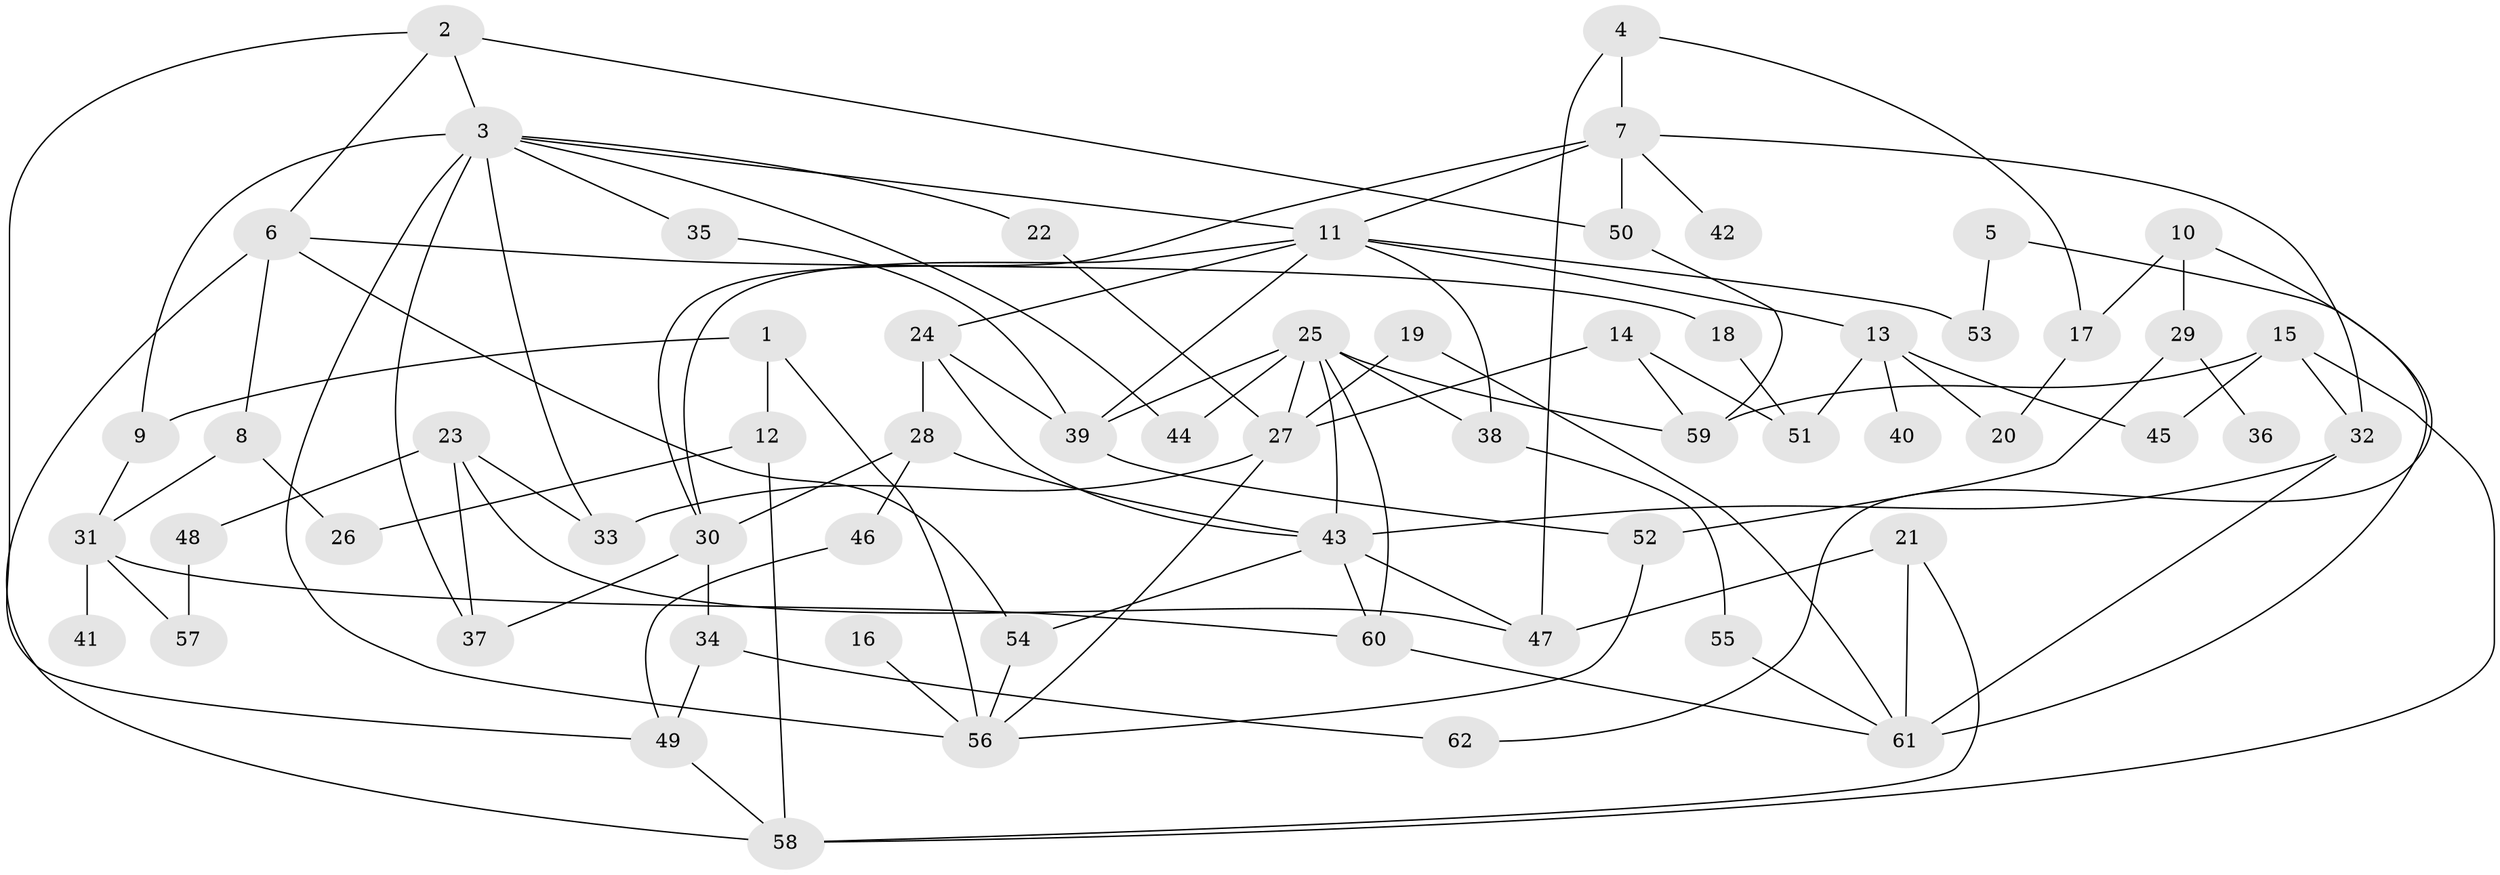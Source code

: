 // original degree distribution, {9: 0.008130081300813009, 6: 0.04878048780487805, 3: 0.21951219512195122, 7: 0.024390243902439025, 5: 0.04878048780487805, 4: 0.12195121951219512, 1: 0.18699186991869918, 2: 0.34146341463414637}
// Generated by graph-tools (version 1.1) at 2025/00/03/09/25 03:00:58]
// undirected, 62 vertices, 107 edges
graph export_dot {
graph [start="1"]
  node [color=gray90,style=filled];
  1;
  2;
  3;
  4;
  5;
  6;
  7;
  8;
  9;
  10;
  11;
  12;
  13;
  14;
  15;
  16;
  17;
  18;
  19;
  20;
  21;
  22;
  23;
  24;
  25;
  26;
  27;
  28;
  29;
  30;
  31;
  32;
  33;
  34;
  35;
  36;
  37;
  38;
  39;
  40;
  41;
  42;
  43;
  44;
  45;
  46;
  47;
  48;
  49;
  50;
  51;
  52;
  53;
  54;
  55;
  56;
  57;
  58;
  59;
  60;
  61;
  62;
  1 -- 9 [weight=1.0];
  1 -- 12 [weight=1.0];
  1 -- 56 [weight=1.0];
  2 -- 3 [weight=1.0];
  2 -- 6 [weight=1.0];
  2 -- 49 [weight=1.0];
  2 -- 50 [weight=1.0];
  3 -- 9 [weight=2.0];
  3 -- 11 [weight=1.0];
  3 -- 22 [weight=1.0];
  3 -- 33 [weight=1.0];
  3 -- 35 [weight=1.0];
  3 -- 37 [weight=1.0];
  3 -- 44 [weight=1.0];
  3 -- 56 [weight=1.0];
  4 -- 7 [weight=1.0];
  4 -- 17 [weight=1.0];
  4 -- 47 [weight=1.0];
  5 -- 53 [weight=1.0];
  5 -- 61 [weight=1.0];
  6 -- 8 [weight=1.0];
  6 -- 18 [weight=1.0];
  6 -- 54 [weight=1.0];
  6 -- 58 [weight=1.0];
  7 -- 11 [weight=1.0];
  7 -- 30 [weight=1.0];
  7 -- 32 [weight=1.0];
  7 -- 42 [weight=1.0];
  7 -- 50 [weight=1.0];
  8 -- 26 [weight=1.0];
  8 -- 31 [weight=1.0];
  9 -- 31 [weight=1.0];
  10 -- 17 [weight=1.0];
  10 -- 29 [weight=1.0];
  10 -- 62 [weight=1.0];
  11 -- 13 [weight=1.0];
  11 -- 24 [weight=1.0];
  11 -- 30 [weight=1.0];
  11 -- 38 [weight=1.0];
  11 -- 39 [weight=1.0];
  11 -- 53 [weight=1.0];
  12 -- 26 [weight=1.0];
  12 -- 58 [weight=1.0];
  13 -- 20 [weight=1.0];
  13 -- 40 [weight=1.0];
  13 -- 45 [weight=1.0];
  13 -- 51 [weight=1.0];
  14 -- 27 [weight=1.0];
  14 -- 51 [weight=1.0];
  14 -- 59 [weight=1.0];
  15 -- 32 [weight=1.0];
  15 -- 45 [weight=1.0];
  15 -- 58 [weight=1.0];
  15 -- 59 [weight=1.0];
  16 -- 56 [weight=1.0];
  17 -- 20 [weight=1.0];
  18 -- 51 [weight=1.0];
  19 -- 27 [weight=1.0];
  19 -- 61 [weight=1.0];
  21 -- 47 [weight=1.0];
  21 -- 58 [weight=1.0];
  21 -- 61 [weight=1.0];
  22 -- 27 [weight=1.0];
  23 -- 33 [weight=2.0];
  23 -- 37 [weight=1.0];
  23 -- 47 [weight=1.0];
  23 -- 48 [weight=1.0];
  24 -- 28 [weight=1.0];
  24 -- 39 [weight=1.0];
  24 -- 43 [weight=1.0];
  25 -- 27 [weight=1.0];
  25 -- 38 [weight=1.0];
  25 -- 39 [weight=1.0];
  25 -- 43 [weight=1.0];
  25 -- 44 [weight=1.0];
  25 -- 59 [weight=1.0];
  25 -- 60 [weight=1.0];
  27 -- 33 [weight=1.0];
  27 -- 56 [weight=1.0];
  28 -- 30 [weight=1.0];
  28 -- 43 [weight=1.0];
  28 -- 46 [weight=2.0];
  29 -- 36 [weight=1.0];
  29 -- 52 [weight=1.0];
  30 -- 34 [weight=1.0];
  30 -- 37 [weight=1.0];
  31 -- 41 [weight=1.0];
  31 -- 57 [weight=2.0];
  31 -- 60 [weight=1.0];
  32 -- 43 [weight=1.0];
  32 -- 61 [weight=1.0];
  34 -- 49 [weight=1.0];
  34 -- 62 [weight=1.0];
  35 -- 39 [weight=1.0];
  38 -- 55 [weight=1.0];
  39 -- 52 [weight=1.0];
  43 -- 47 [weight=1.0];
  43 -- 54 [weight=1.0];
  43 -- 60 [weight=1.0];
  46 -- 49 [weight=1.0];
  48 -- 57 [weight=1.0];
  49 -- 58 [weight=1.0];
  50 -- 59 [weight=1.0];
  52 -- 56 [weight=1.0];
  54 -- 56 [weight=1.0];
  55 -- 61 [weight=1.0];
  60 -- 61 [weight=1.0];
}
